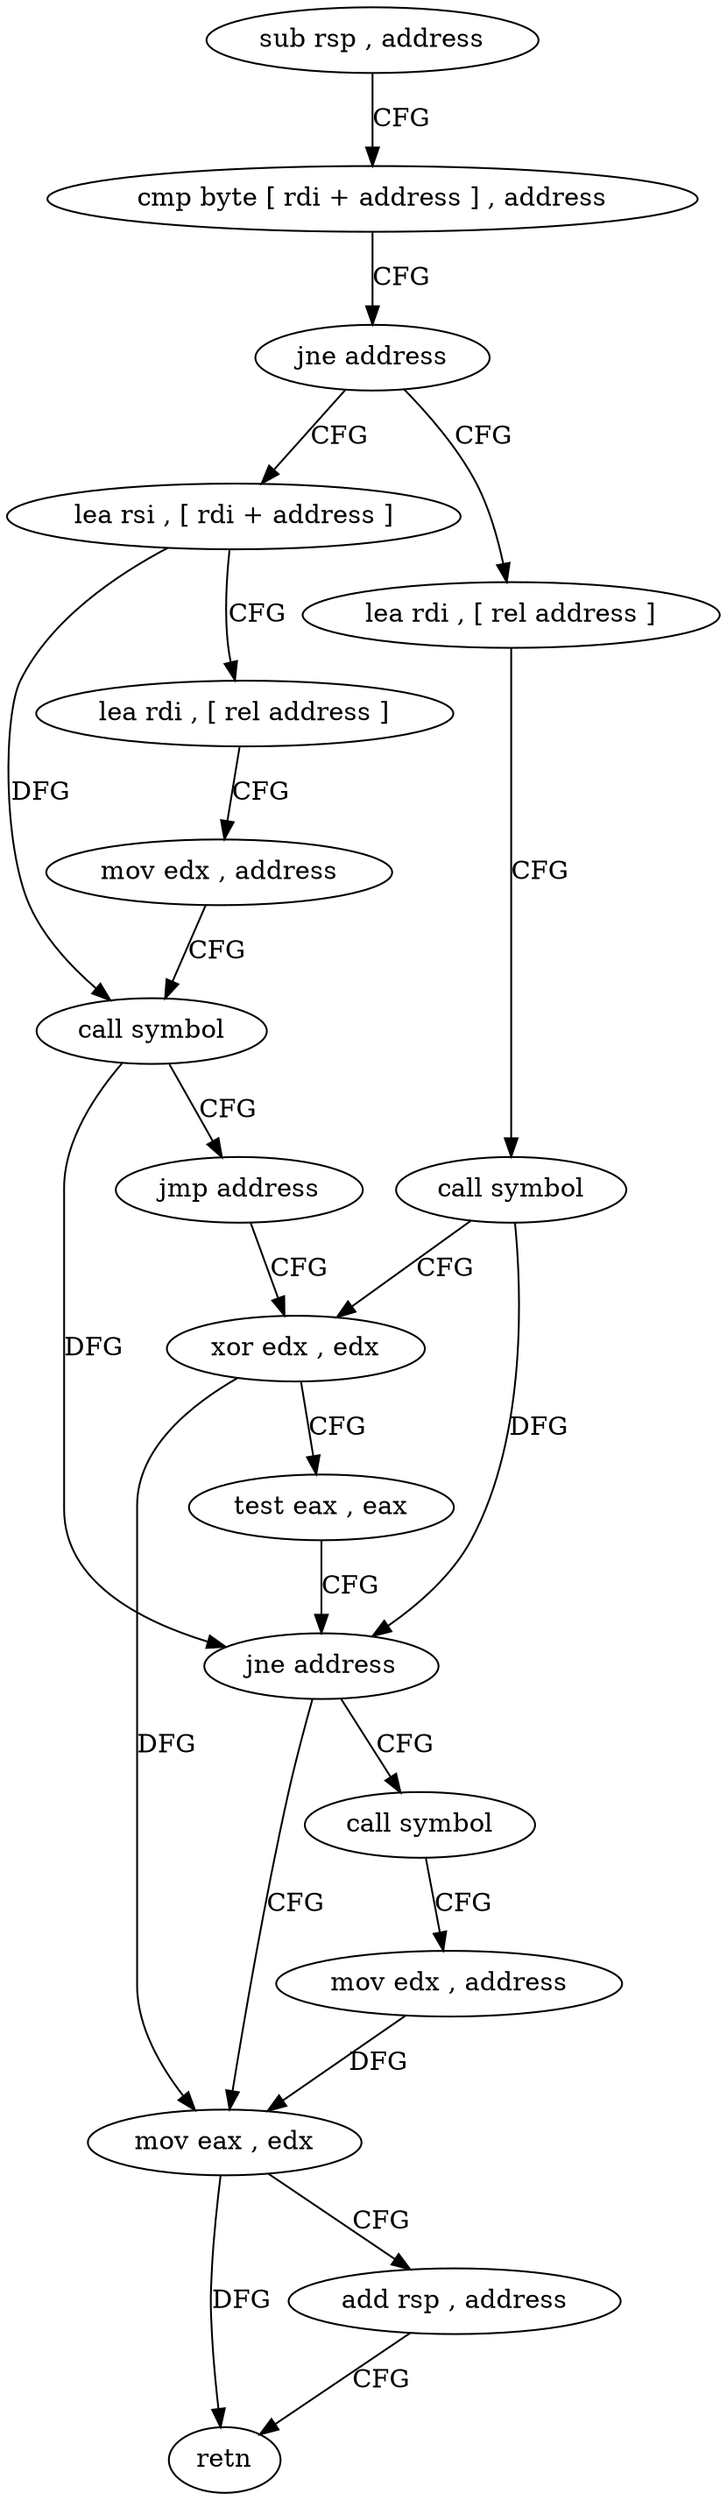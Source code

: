 digraph "func" {
"278848" [label = "sub rsp , address" ]
"278852" [label = "cmp byte [ rdi + address ] , address" ]
"278856" [label = "jne address" ]
"278896" [label = "lea rsi , [ rdi + address ]" ]
"278858" [label = "lea rdi , [ rel address ]" ]
"278900" [label = "lea rdi , [ rel address ]" ]
"278907" [label = "mov edx , address" ]
"278912" [label = "call symbol" ]
"278917" [label = "jmp address" ]
"278870" [label = "xor edx , edx" ]
"278865" [label = "call symbol" ]
"278872" [label = "test eax , eax" ]
"278874" [label = "jne address" ]
"278886" [label = "mov eax , edx" ]
"278876" [label = "call symbol" ]
"278888" [label = "add rsp , address" ]
"278892" [label = "retn" ]
"278881" [label = "mov edx , address" ]
"278848" -> "278852" [ label = "CFG" ]
"278852" -> "278856" [ label = "CFG" ]
"278856" -> "278896" [ label = "CFG" ]
"278856" -> "278858" [ label = "CFG" ]
"278896" -> "278900" [ label = "CFG" ]
"278896" -> "278912" [ label = "DFG" ]
"278858" -> "278865" [ label = "CFG" ]
"278900" -> "278907" [ label = "CFG" ]
"278907" -> "278912" [ label = "CFG" ]
"278912" -> "278917" [ label = "CFG" ]
"278912" -> "278874" [ label = "DFG" ]
"278917" -> "278870" [ label = "CFG" ]
"278870" -> "278872" [ label = "CFG" ]
"278870" -> "278886" [ label = "DFG" ]
"278865" -> "278870" [ label = "CFG" ]
"278865" -> "278874" [ label = "DFG" ]
"278872" -> "278874" [ label = "CFG" ]
"278874" -> "278886" [ label = "CFG" ]
"278874" -> "278876" [ label = "CFG" ]
"278886" -> "278888" [ label = "CFG" ]
"278886" -> "278892" [ label = "DFG" ]
"278876" -> "278881" [ label = "CFG" ]
"278888" -> "278892" [ label = "CFG" ]
"278881" -> "278886" [ label = "DFG" ]
}
